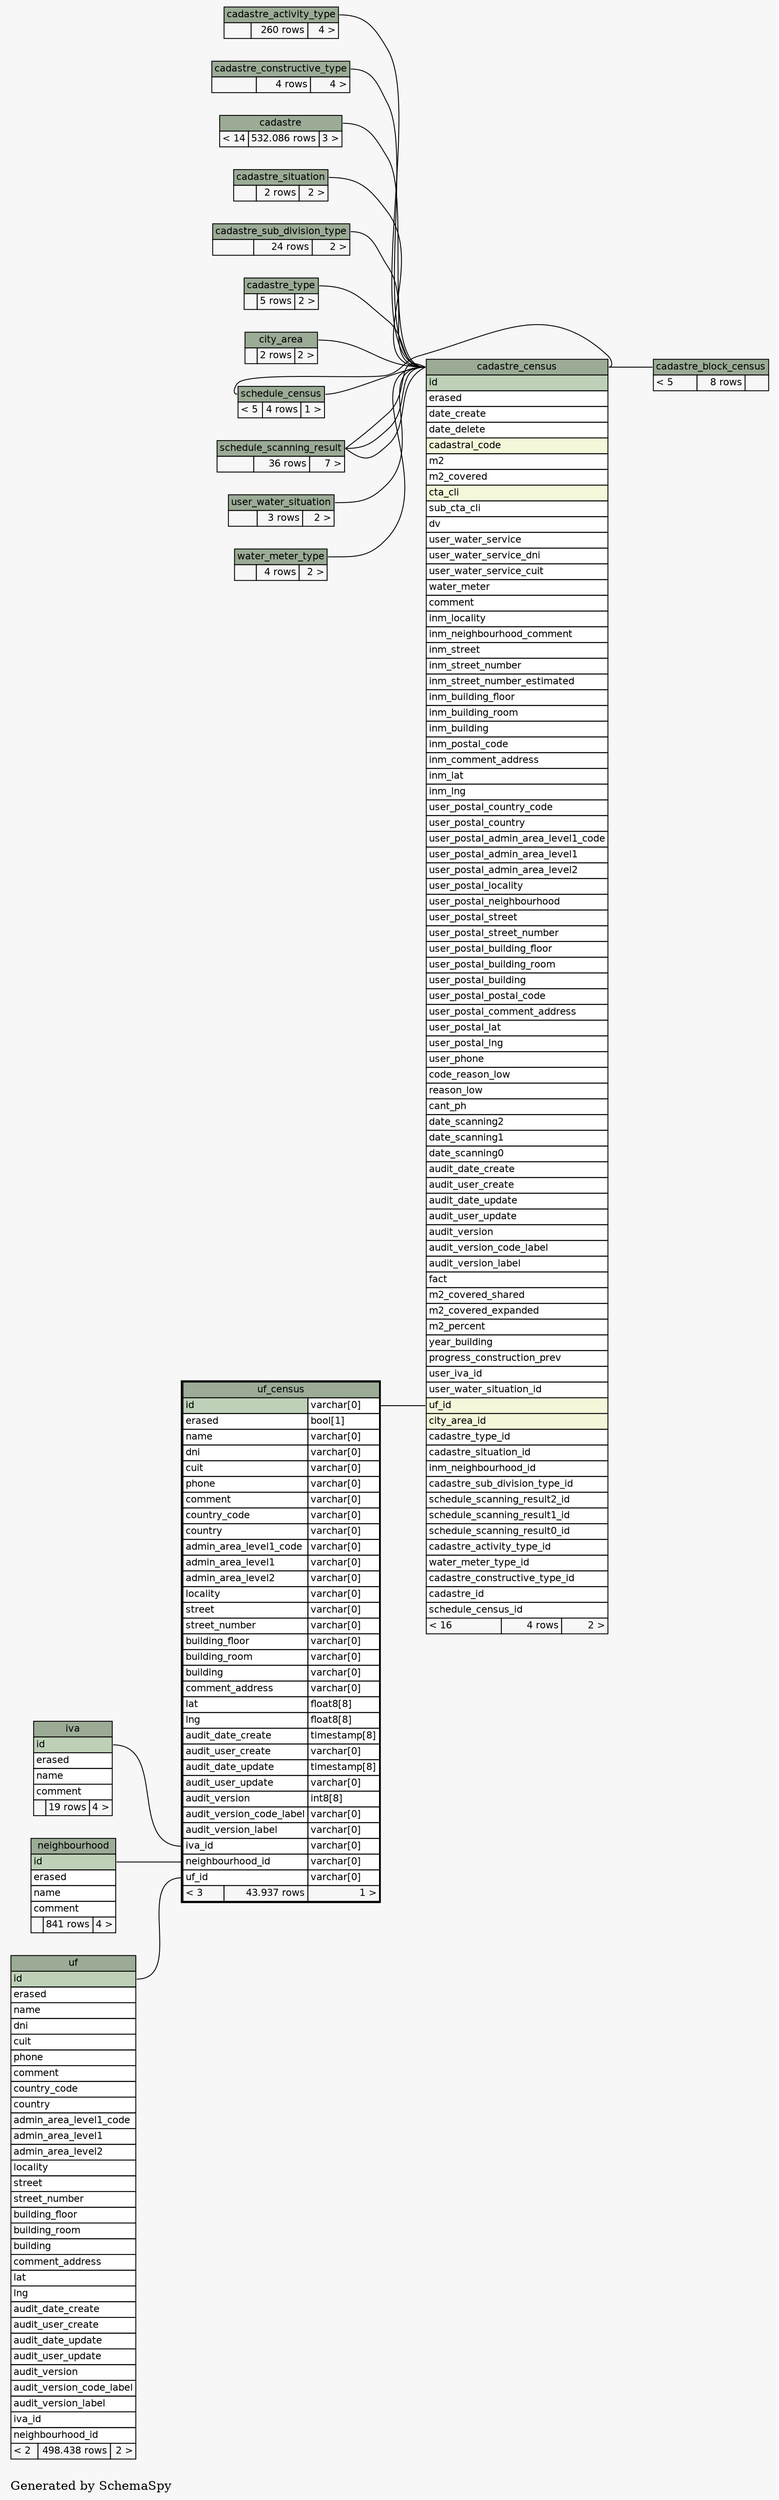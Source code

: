 // dot 2.38.0 on Linux 4.10.0-32-generic
digraph "twoDegreesRelationshipsGraph" {
  graph [
    rankdir="RL"
    bgcolor="#f7f7f7"
    label="\nGenerated by SchemaSpy"
    labeljust="l"
  ];
  node [
    fontname="Helvetica"
    fontsize="11"
    shape="plaintext"
  ];
  edge [
    arrowsize="0.8"
  ];
  "cadastre_block_census":"cadastre_block_census.heading":w -> "cadastre_census":"cadastre_census.heading":e [arrowtail=crowtee arrowhead=none];
  "cadastre_census":"cadastre_census.heading":w -> "cadastre_activity_type":"cadastre_activity_type.heading":e [arrowtail=crowodot arrowhead=none];
  "cadastre_census":"cadastre_census.heading":w -> "cadastre_constructive_type":"cadastre_constructive_type.heading":e [arrowtail=crowodot arrowhead=none];
  "cadastre_census":"cadastre_census.heading":w -> "cadastre":"cadastre.heading":e [arrowtail=crowodot arrowhead=none];
  "cadastre_census":"cadastre_census.heading":w -> "cadastre_situation":"cadastre_situation.heading":e [arrowtail=crowodot arrowhead=none];
  "cadastre_census":"cadastre_census.heading":w -> "cadastre_sub_division_type":"cadastre_sub_division_type.heading":e [arrowtail=crowodot arrowhead=none];
  "cadastre_census":"cadastre_census.heading":w -> "cadastre_type":"cadastre_type.heading":e [arrowtail=crowodot arrowhead=none];
  "cadastre_census":"cadastre_census.heading":w -> "city_area":"city_area.heading":e [arrowtail=crowodot arrowhead=none];
  "cadastre_census":"cadastre_census.heading":w -> "schedule_census":"schedule_census.heading":e [arrowtail=crowodot arrowhead=none];
  "cadastre_census":"cadastre_census.heading":w -> "schedule_scanning_result":"schedule_scanning_result.heading":e [arrowtail=crowodot arrowhead=none];
  "cadastre_census":"cadastre_census.heading":w -> "schedule_scanning_result":"schedule_scanning_result.heading":e [arrowtail=crowodot arrowhead=none];
  "cadastre_census":"cadastre_census.heading":w -> "schedule_scanning_result":"schedule_scanning_result.heading":e [arrowtail=crowodot arrowhead=none];
  "cadastre_census":"uf_id":w -> "uf_census":"id.type":e [arrowtail=crowodot arrowhead=none];
  "cadastre_census":"cadastre_census.heading":w -> "user_water_situation":"user_water_situation.heading":e [arrowtail=crowodot arrowhead=none];
  "cadastre_census":"cadastre_census.heading":w -> "water_meter_type":"water_meter_type.heading":e [arrowtail=crowodot arrowhead=none];
  "schedule_census":"schedule_census.heading":w -> "cadastre_census":"cadastre_census.heading":e [arrowtail=crowtee arrowhead=none];
  "uf_census":"iva_id":w -> "iva":"id":e [arrowtail=crowodot arrowhead=none];
  "uf_census":"neighbourhood_id":w -> "neighbourhood":"id":e [arrowtail=crowodot arrowhead=none];
  "uf_census":"uf_id":w -> "uf":"id":e [arrowtail=crowodot arrowhead=none];
  "cadastre" [
    label=<
    <TABLE BORDER="0" CELLBORDER="1" CELLSPACING="0" BGCOLOR="#ffffff">
      <TR><TD PORT="cadastre.heading" COLSPAN="3" BGCOLOR="#9bab96" ALIGN="CENTER">cadastre</TD></TR>
      <TR><TD ALIGN="LEFT" BGCOLOR="#f7f7f7">&lt; 14</TD><TD ALIGN="RIGHT" BGCOLOR="#f7f7f7">532.086 rows</TD><TD ALIGN="RIGHT" BGCOLOR="#f7f7f7">3 &gt;</TD></TR>
    </TABLE>>
    URL="cadastre.html#graph"
    tooltip="cadastre"
  ];
  "cadastre_activity_type" [
    label=<
    <TABLE BORDER="0" CELLBORDER="1" CELLSPACING="0" BGCOLOR="#ffffff">
      <TR><TD PORT="cadastre_activity_type.heading" COLSPAN="3" BGCOLOR="#9bab96" ALIGN="CENTER">cadastre_activity_type</TD></TR>
      <TR><TD ALIGN="LEFT" BGCOLOR="#f7f7f7">  </TD><TD ALIGN="RIGHT" BGCOLOR="#f7f7f7">260 rows</TD><TD ALIGN="RIGHT" BGCOLOR="#f7f7f7">4 &gt;</TD></TR>
    </TABLE>>
    URL="cadastre_activity_type.html#graph"
    tooltip="cadastre_activity_type"
  ];
  "cadastre_block_census" [
    label=<
    <TABLE BORDER="0" CELLBORDER="1" CELLSPACING="0" BGCOLOR="#ffffff">
      <TR><TD PORT="cadastre_block_census.heading" COLSPAN="3" BGCOLOR="#9bab96" ALIGN="CENTER">cadastre_block_census</TD></TR>
      <TR><TD ALIGN="LEFT" BGCOLOR="#f7f7f7">&lt; 5</TD><TD ALIGN="RIGHT" BGCOLOR="#f7f7f7">8 rows</TD><TD ALIGN="RIGHT" BGCOLOR="#f7f7f7">  </TD></TR>
    </TABLE>>
    URL="cadastre_block_census.html#graph"
    tooltip="cadastre_block_census"
  ];
  "cadastre_census" [
    label=<
    <TABLE BORDER="0" CELLBORDER="1" CELLSPACING="0" BGCOLOR="#ffffff">
      <TR><TD PORT="cadastre_census.heading" COLSPAN="3" BGCOLOR="#9bab96" ALIGN="CENTER">cadastre_census</TD></TR>
      <TR><TD PORT="id" COLSPAN="3" BGCOLOR="#bed1b8" ALIGN="LEFT">id</TD></TR>
      <TR><TD PORT="erased" COLSPAN="3" ALIGN="LEFT">erased</TD></TR>
      <TR><TD PORT="date_create" COLSPAN="3" ALIGN="LEFT">date_create</TD></TR>
      <TR><TD PORT="date_delete" COLSPAN="3" ALIGN="LEFT">date_delete</TD></TR>
      <TR><TD PORT="cadastral_code" COLSPAN="3" BGCOLOR="#f4f7da" ALIGN="LEFT">cadastral_code</TD></TR>
      <TR><TD PORT="m2" COLSPAN="3" ALIGN="LEFT">m2</TD></TR>
      <TR><TD PORT="m2_covered" COLSPAN="3" ALIGN="LEFT">m2_covered</TD></TR>
      <TR><TD PORT="cta_cli" COLSPAN="3" BGCOLOR="#f4f7da" ALIGN="LEFT">cta_cli</TD></TR>
      <TR><TD PORT="sub_cta_cli" COLSPAN="3" ALIGN="LEFT">sub_cta_cli</TD></TR>
      <TR><TD PORT="dv" COLSPAN="3" ALIGN="LEFT">dv</TD></TR>
      <TR><TD PORT="user_water_service" COLSPAN="3" ALIGN="LEFT">user_water_service</TD></TR>
      <TR><TD PORT="user_water_service_dni" COLSPAN="3" ALIGN="LEFT">user_water_service_dni</TD></TR>
      <TR><TD PORT="user_water_service_cuit" COLSPAN="3" ALIGN="LEFT">user_water_service_cuit</TD></TR>
      <TR><TD PORT="water_meter" COLSPAN="3" ALIGN="LEFT">water_meter</TD></TR>
      <TR><TD PORT="comment" COLSPAN="3" ALIGN="LEFT">comment</TD></TR>
      <TR><TD PORT="inm_locality" COLSPAN="3" ALIGN="LEFT">inm_locality</TD></TR>
      <TR><TD PORT="inm_neighbourhood_comment" COLSPAN="3" ALIGN="LEFT">inm_neighbourhood_comment</TD></TR>
      <TR><TD PORT="inm_street" COLSPAN="3" ALIGN="LEFT">inm_street</TD></TR>
      <TR><TD PORT="inm_street_number" COLSPAN="3" ALIGN="LEFT">inm_street_number</TD></TR>
      <TR><TD PORT="inm_street_number_estimated" COLSPAN="3" ALIGN="LEFT">inm_street_number_estimated</TD></TR>
      <TR><TD PORT="inm_building_floor" COLSPAN="3" ALIGN="LEFT">inm_building_floor</TD></TR>
      <TR><TD PORT="inm_building_room" COLSPAN="3" ALIGN="LEFT">inm_building_room</TD></TR>
      <TR><TD PORT="inm_building" COLSPAN="3" ALIGN="LEFT">inm_building</TD></TR>
      <TR><TD PORT="inm_postal_code" COLSPAN="3" ALIGN="LEFT">inm_postal_code</TD></TR>
      <TR><TD PORT="inm_comment_address" COLSPAN="3" ALIGN="LEFT">inm_comment_address</TD></TR>
      <TR><TD PORT="inm_lat" COLSPAN="3" ALIGN="LEFT">inm_lat</TD></TR>
      <TR><TD PORT="inm_lng" COLSPAN="3" ALIGN="LEFT">inm_lng</TD></TR>
      <TR><TD PORT="user_postal_country_code" COLSPAN="3" ALIGN="LEFT">user_postal_country_code</TD></TR>
      <TR><TD PORT="user_postal_country" COLSPAN="3" ALIGN="LEFT">user_postal_country</TD></TR>
      <TR><TD PORT="user_postal_admin_area_level1_code" COLSPAN="3" ALIGN="LEFT">user_postal_admin_area_level1_code</TD></TR>
      <TR><TD PORT="user_postal_admin_area_level1" COLSPAN="3" ALIGN="LEFT">user_postal_admin_area_level1</TD></TR>
      <TR><TD PORT="user_postal_admin_area_level2" COLSPAN="3" ALIGN="LEFT">user_postal_admin_area_level2</TD></TR>
      <TR><TD PORT="user_postal_locality" COLSPAN="3" ALIGN="LEFT">user_postal_locality</TD></TR>
      <TR><TD PORT="user_postal_neighbourhood" COLSPAN="3" ALIGN="LEFT">user_postal_neighbourhood</TD></TR>
      <TR><TD PORT="user_postal_street" COLSPAN="3" ALIGN="LEFT">user_postal_street</TD></TR>
      <TR><TD PORT="user_postal_street_number" COLSPAN="3" ALIGN="LEFT">user_postal_street_number</TD></TR>
      <TR><TD PORT="user_postal_building_floor" COLSPAN="3" ALIGN="LEFT">user_postal_building_floor</TD></TR>
      <TR><TD PORT="user_postal_building_room" COLSPAN="3" ALIGN="LEFT">user_postal_building_room</TD></TR>
      <TR><TD PORT="user_postal_building" COLSPAN="3" ALIGN="LEFT">user_postal_building</TD></TR>
      <TR><TD PORT="user_postal_postal_code" COLSPAN="3" ALIGN="LEFT">user_postal_postal_code</TD></TR>
      <TR><TD PORT="user_postal_comment_address" COLSPAN="3" ALIGN="LEFT">user_postal_comment_address</TD></TR>
      <TR><TD PORT="user_postal_lat" COLSPAN="3" ALIGN="LEFT">user_postal_lat</TD></TR>
      <TR><TD PORT="user_postal_lng" COLSPAN="3" ALIGN="LEFT">user_postal_lng</TD></TR>
      <TR><TD PORT="user_phone" COLSPAN="3" ALIGN="LEFT">user_phone</TD></TR>
      <TR><TD PORT="code_reason_low" COLSPAN="3" ALIGN="LEFT">code_reason_low</TD></TR>
      <TR><TD PORT="reason_low" COLSPAN="3" ALIGN="LEFT">reason_low</TD></TR>
      <TR><TD PORT="cant_ph" COLSPAN="3" ALIGN="LEFT">cant_ph</TD></TR>
      <TR><TD PORT="date_scanning2" COLSPAN="3" ALIGN="LEFT">date_scanning2</TD></TR>
      <TR><TD PORT="date_scanning1" COLSPAN="3" ALIGN="LEFT">date_scanning1</TD></TR>
      <TR><TD PORT="date_scanning0" COLSPAN="3" ALIGN="LEFT">date_scanning0</TD></TR>
      <TR><TD PORT="audit_date_create" COLSPAN="3" ALIGN="LEFT">audit_date_create</TD></TR>
      <TR><TD PORT="audit_user_create" COLSPAN="3" ALIGN="LEFT">audit_user_create</TD></TR>
      <TR><TD PORT="audit_date_update" COLSPAN="3" ALIGN="LEFT">audit_date_update</TD></TR>
      <TR><TD PORT="audit_user_update" COLSPAN="3" ALIGN="LEFT">audit_user_update</TD></TR>
      <TR><TD PORT="audit_version" COLSPAN="3" ALIGN="LEFT">audit_version</TD></TR>
      <TR><TD PORT="audit_version_code_label" COLSPAN="3" ALIGN="LEFT">audit_version_code_label</TD></TR>
      <TR><TD PORT="audit_version_label" COLSPAN="3" ALIGN="LEFT">audit_version_label</TD></TR>
      <TR><TD PORT="fact" COLSPAN="3" ALIGN="LEFT">fact</TD></TR>
      <TR><TD PORT="m2_covered_shared" COLSPAN="3" ALIGN="LEFT">m2_covered_shared</TD></TR>
      <TR><TD PORT="m2_covered_expanded" COLSPAN="3" ALIGN="LEFT">m2_covered_expanded</TD></TR>
      <TR><TD PORT="m2_percent" COLSPAN="3" ALIGN="LEFT">m2_percent</TD></TR>
      <TR><TD PORT="year_building" COLSPAN="3" ALIGN="LEFT">year_building</TD></TR>
      <TR><TD PORT="progress_construction_prev" COLSPAN="3" ALIGN="LEFT">progress_construction_prev</TD></TR>
      <TR><TD PORT="user_iva_id" COLSPAN="3" ALIGN="LEFT">user_iva_id</TD></TR>
      <TR><TD PORT="user_water_situation_id" COLSPAN="3" ALIGN="LEFT">user_water_situation_id</TD></TR>
      <TR><TD PORT="uf_id" COLSPAN="3" BGCOLOR="#f4f7da" ALIGN="LEFT">uf_id</TD></TR>
      <TR><TD PORT="city_area_id" COLSPAN="3" BGCOLOR="#f4f7da" ALIGN="LEFT">city_area_id</TD></TR>
      <TR><TD PORT="cadastre_type_id" COLSPAN="3" ALIGN="LEFT">cadastre_type_id</TD></TR>
      <TR><TD PORT="cadastre_situation_id" COLSPAN="3" ALIGN="LEFT">cadastre_situation_id</TD></TR>
      <TR><TD PORT="inm_neighbourhood_id" COLSPAN="3" ALIGN="LEFT">inm_neighbourhood_id</TD></TR>
      <TR><TD PORT="cadastre_sub_division_type_id" COLSPAN="3" ALIGN="LEFT">cadastre_sub_division_type_id</TD></TR>
      <TR><TD PORT="schedule_scanning_result2_id" COLSPAN="3" ALIGN="LEFT">schedule_scanning_result2_id</TD></TR>
      <TR><TD PORT="schedule_scanning_result1_id" COLSPAN="3" ALIGN="LEFT">schedule_scanning_result1_id</TD></TR>
      <TR><TD PORT="schedule_scanning_result0_id" COLSPAN="3" ALIGN="LEFT">schedule_scanning_result0_id</TD></TR>
      <TR><TD PORT="cadastre_activity_type_id" COLSPAN="3" ALIGN="LEFT">cadastre_activity_type_id</TD></TR>
      <TR><TD PORT="water_meter_type_id" COLSPAN="3" ALIGN="LEFT">water_meter_type_id</TD></TR>
      <TR><TD PORT="cadastre_constructive_type_id" COLSPAN="3" ALIGN="LEFT">cadastre_constructive_type_id</TD></TR>
      <TR><TD PORT="cadastre_id" COLSPAN="3" ALIGN="LEFT">cadastre_id</TD></TR>
      <TR><TD PORT="schedule_census_id" COLSPAN="3" ALIGN="LEFT">schedule_census_id</TD></TR>
      <TR><TD ALIGN="LEFT" BGCOLOR="#f7f7f7">&lt; 16</TD><TD ALIGN="RIGHT" BGCOLOR="#f7f7f7">4 rows</TD><TD ALIGN="RIGHT" BGCOLOR="#f7f7f7">2 &gt;</TD></TR>
    </TABLE>>
    URL="cadastre_census.html#graph"
    tooltip="cadastre_census"
  ];
  "cadastre_constructive_type" [
    label=<
    <TABLE BORDER="0" CELLBORDER="1" CELLSPACING="0" BGCOLOR="#ffffff">
      <TR><TD PORT="cadastre_constructive_type.heading" COLSPAN="3" BGCOLOR="#9bab96" ALIGN="CENTER">cadastre_constructive_type</TD></TR>
      <TR><TD ALIGN="LEFT" BGCOLOR="#f7f7f7">  </TD><TD ALIGN="RIGHT" BGCOLOR="#f7f7f7">4 rows</TD><TD ALIGN="RIGHT" BGCOLOR="#f7f7f7">4 &gt;</TD></TR>
    </TABLE>>
    URL="cadastre_constructive_type.html#graph"
    tooltip="cadastre_constructive_type"
  ];
  "cadastre_situation" [
    label=<
    <TABLE BORDER="0" CELLBORDER="1" CELLSPACING="0" BGCOLOR="#ffffff">
      <TR><TD PORT="cadastre_situation.heading" COLSPAN="3" BGCOLOR="#9bab96" ALIGN="CENTER">cadastre_situation</TD></TR>
      <TR><TD ALIGN="LEFT" BGCOLOR="#f7f7f7">  </TD><TD ALIGN="RIGHT" BGCOLOR="#f7f7f7">2 rows</TD><TD ALIGN="RIGHT" BGCOLOR="#f7f7f7">2 &gt;</TD></TR>
    </TABLE>>
    URL="cadastre_situation.html#graph"
    tooltip="cadastre_situation"
  ];
  "cadastre_sub_division_type" [
    label=<
    <TABLE BORDER="0" CELLBORDER="1" CELLSPACING="0" BGCOLOR="#ffffff">
      <TR><TD PORT="cadastre_sub_division_type.heading" COLSPAN="3" BGCOLOR="#9bab96" ALIGN="CENTER">cadastre_sub_division_type</TD></TR>
      <TR><TD ALIGN="LEFT" BGCOLOR="#f7f7f7">  </TD><TD ALIGN="RIGHT" BGCOLOR="#f7f7f7">24 rows</TD><TD ALIGN="RIGHT" BGCOLOR="#f7f7f7">2 &gt;</TD></TR>
    </TABLE>>
    URL="cadastre_sub_division_type.html#graph"
    tooltip="cadastre_sub_division_type"
  ];
  "cadastre_type" [
    label=<
    <TABLE BORDER="0" CELLBORDER="1" CELLSPACING="0" BGCOLOR="#ffffff">
      <TR><TD PORT="cadastre_type.heading" COLSPAN="3" BGCOLOR="#9bab96" ALIGN="CENTER">cadastre_type</TD></TR>
      <TR><TD ALIGN="LEFT" BGCOLOR="#f7f7f7">  </TD><TD ALIGN="RIGHT" BGCOLOR="#f7f7f7">5 rows</TD><TD ALIGN="RIGHT" BGCOLOR="#f7f7f7">2 &gt;</TD></TR>
    </TABLE>>
    URL="cadastre_type.html#graph"
    tooltip="cadastre_type"
  ];
  "city_area" [
    label=<
    <TABLE BORDER="0" CELLBORDER="1" CELLSPACING="0" BGCOLOR="#ffffff">
      <TR><TD PORT="city_area.heading" COLSPAN="3" BGCOLOR="#9bab96" ALIGN="CENTER">city_area</TD></TR>
      <TR><TD ALIGN="LEFT" BGCOLOR="#f7f7f7">  </TD><TD ALIGN="RIGHT" BGCOLOR="#f7f7f7">2 rows</TD><TD ALIGN="RIGHT" BGCOLOR="#f7f7f7">2 &gt;</TD></TR>
    </TABLE>>
    URL="city_area.html#graph"
    tooltip="city_area"
  ];
  "iva" [
    label=<
    <TABLE BORDER="0" CELLBORDER="1" CELLSPACING="0" BGCOLOR="#ffffff">
      <TR><TD PORT="iva.heading" COLSPAN="3" BGCOLOR="#9bab96" ALIGN="CENTER">iva</TD></TR>
      <TR><TD PORT="id" COLSPAN="3" BGCOLOR="#bed1b8" ALIGN="LEFT">id</TD></TR>
      <TR><TD PORT="erased" COLSPAN="3" ALIGN="LEFT">erased</TD></TR>
      <TR><TD PORT="name" COLSPAN="3" ALIGN="LEFT">name</TD></TR>
      <TR><TD PORT="comment" COLSPAN="3" ALIGN="LEFT">comment</TD></TR>
      <TR><TD ALIGN="LEFT" BGCOLOR="#f7f7f7">  </TD><TD ALIGN="RIGHT" BGCOLOR="#f7f7f7">19 rows</TD><TD ALIGN="RIGHT" BGCOLOR="#f7f7f7">4 &gt;</TD></TR>
    </TABLE>>
    URL="iva.html#graph"
    tooltip="iva"
  ];
  "neighbourhood" [
    label=<
    <TABLE BORDER="0" CELLBORDER="1" CELLSPACING="0" BGCOLOR="#ffffff">
      <TR><TD PORT="neighbourhood.heading" COLSPAN="3" BGCOLOR="#9bab96" ALIGN="CENTER">neighbourhood</TD></TR>
      <TR><TD PORT="id" COLSPAN="3" BGCOLOR="#bed1b8" ALIGN="LEFT">id</TD></TR>
      <TR><TD PORT="erased" COLSPAN="3" ALIGN="LEFT">erased</TD></TR>
      <TR><TD PORT="name" COLSPAN="3" ALIGN="LEFT">name</TD></TR>
      <TR><TD PORT="comment" COLSPAN="3" ALIGN="LEFT">comment</TD></TR>
      <TR><TD ALIGN="LEFT" BGCOLOR="#f7f7f7">  </TD><TD ALIGN="RIGHT" BGCOLOR="#f7f7f7">841 rows</TD><TD ALIGN="RIGHT" BGCOLOR="#f7f7f7">4 &gt;</TD></TR>
    </TABLE>>
    URL="neighbourhood.html#graph"
    tooltip="neighbourhood"
  ];
  "schedule_census" [
    label=<
    <TABLE BORDER="0" CELLBORDER="1" CELLSPACING="0" BGCOLOR="#ffffff">
      <TR><TD PORT="schedule_census.heading" COLSPAN="3" BGCOLOR="#9bab96" ALIGN="CENTER">schedule_census</TD></TR>
      <TR><TD ALIGN="LEFT" BGCOLOR="#f7f7f7">&lt; 5</TD><TD ALIGN="RIGHT" BGCOLOR="#f7f7f7">4 rows</TD><TD ALIGN="RIGHT" BGCOLOR="#f7f7f7">1 &gt;</TD></TR>
    </TABLE>>
    URL="schedule_census.html#graph"
    tooltip="schedule_census"
  ];
  "schedule_scanning_result" [
    label=<
    <TABLE BORDER="0" CELLBORDER="1" CELLSPACING="0" BGCOLOR="#ffffff">
      <TR><TD PORT="schedule_scanning_result.heading" COLSPAN="3" BGCOLOR="#9bab96" ALIGN="CENTER">schedule_scanning_result</TD></TR>
      <TR><TD ALIGN="LEFT" BGCOLOR="#f7f7f7">  </TD><TD ALIGN="RIGHT" BGCOLOR="#f7f7f7">36 rows</TD><TD ALIGN="RIGHT" BGCOLOR="#f7f7f7">7 &gt;</TD></TR>
    </TABLE>>
    URL="schedule_scanning_result.html#graph"
    tooltip="schedule_scanning_result"
  ];
  "uf" [
    label=<
    <TABLE BORDER="0" CELLBORDER="1" CELLSPACING="0" BGCOLOR="#ffffff">
      <TR><TD PORT="uf.heading" COLSPAN="3" BGCOLOR="#9bab96" ALIGN="CENTER">uf</TD></TR>
      <TR><TD PORT="id" COLSPAN="3" BGCOLOR="#bed1b8" ALIGN="LEFT">id</TD></TR>
      <TR><TD PORT="erased" COLSPAN="3" ALIGN="LEFT">erased</TD></TR>
      <TR><TD PORT="name" COLSPAN="3" ALIGN="LEFT">name</TD></TR>
      <TR><TD PORT="dni" COLSPAN="3" ALIGN="LEFT">dni</TD></TR>
      <TR><TD PORT="cuit" COLSPAN="3" ALIGN="LEFT">cuit</TD></TR>
      <TR><TD PORT="phone" COLSPAN="3" ALIGN="LEFT">phone</TD></TR>
      <TR><TD PORT="comment" COLSPAN="3" ALIGN="LEFT">comment</TD></TR>
      <TR><TD PORT="country_code" COLSPAN="3" ALIGN="LEFT">country_code</TD></TR>
      <TR><TD PORT="country" COLSPAN="3" ALIGN="LEFT">country</TD></TR>
      <TR><TD PORT="admin_area_level1_code" COLSPAN="3" ALIGN="LEFT">admin_area_level1_code</TD></TR>
      <TR><TD PORT="admin_area_level1" COLSPAN="3" ALIGN="LEFT">admin_area_level1</TD></TR>
      <TR><TD PORT="admin_area_level2" COLSPAN="3" ALIGN="LEFT">admin_area_level2</TD></TR>
      <TR><TD PORT="locality" COLSPAN="3" ALIGN="LEFT">locality</TD></TR>
      <TR><TD PORT="street" COLSPAN="3" ALIGN="LEFT">street</TD></TR>
      <TR><TD PORT="street_number" COLSPAN="3" ALIGN="LEFT">street_number</TD></TR>
      <TR><TD PORT="building_floor" COLSPAN="3" ALIGN="LEFT">building_floor</TD></TR>
      <TR><TD PORT="building_room" COLSPAN="3" ALIGN="LEFT">building_room</TD></TR>
      <TR><TD PORT="building" COLSPAN="3" ALIGN="LEFT">building</TD></TR>
      <TR><TD PORT="comment_address" COLSPAN="3" ALIGN="LEFT">comment_address</TD></TR>
      <TR><TD PORT="lat" COLSPAN="3" ALIGN="LEFT">lat</TD></TR>
      <TR><TD PORT="lng" COLSPAN="3" ALIGN="LEFT">lng</TD></TR>
      <TR><TD PORT="audit_date_create" COLSPAN="3" ALIGN="LEFT">audit_date_create</TD></TR>
      <TR><TD PORT="audit_user_create" COLSPAN="3" ALIGN="LEFT">audit_user_create</TD></TR>
      <TR><TD PORT="audit_date_update" COLSPAN="3" ALIGN="LEFT">audit_date_update</TD></TR>
      <TR><TD PORT="audit_user_update" COLSPAN="3" ALIGN="LEFT">audit_user_update</TD></TR>
      <TR><TD PORT="audit_version" COLSPAN="3" ALIGN="LEFT">audit_version</TD></TR>
      <TR><TD PORT="audit_version_code_label" COLSPAN="3" ALIGN="LEFT">audit_version_code_label</TD></TR>
      <TR><TD PORT="audit_version_label" COLSPAN="3" ALIGN="LEFT">audit_version_label</TD></TR>
      <TR><TD PORT="iva_id" COLSPAN="3" ALIGN="LEFT">iva_id</TD></TR>
      <TR><TD PORT="neighbourhood_id" COLSPAN="3" ALIGN="LEFT">neighbourhood_id</TD></TR>
      <TR><TD ALIGN="LEFT" BGCOLOR="#f7f7f7">&lt; 2</TD><TD ALIGN="RIGHT" BGCOLOR="#f7f7f7">498.438 rows</TD><TD ALIGN="RIGHT" BGCOLOR="#f7f7f7">2 &gt;</TD></TR>
    </TABLE>>
    URL="uf.html#graph"
    tooltip="uf"
  ];
  "uf_census" [
    label=<
    <TABLE BORDER="2" CELLBORDER="1" CELLSPACING="0" BGCOLOR="#ffffff">
      <TR><TD PORT="uf_census.heading" COLSPAN="3" BGCOLOR="#9bab96" ALIGN="CENTER">uf_census</TD></TR>
      <TR><TD PORT="id" COLSPAN="2" BGCOLOR="#bed1b8" ALIGN="LEFT">id</TD><TD PORT="id.type" ALIGN="LEFT">varchar[0]</TD></TR>
      <TR><TD PORT="erased" COLSPAN="2" ALIGN="LEFT">erased</TD><TD PORT="erased.type" ALIGN="LEFT">bool[1]</TD></TR>
      <TR><TD PORT="name" COLSPAN="2" ALIGN="LEFT">name</TD><TD PORT="name.type" ALIGN="LEFT">varchar[0]</TD></TR>
      <TR><TD PORT="dni" COLSPAN="2" ALIGN="LEFT">dni</TD><TD PORT="dni.type" ALIGN="LEFT">varchar[0]</TD></TR>
      <TR><TD PORT="cuit" COLSPAN="2" ALIGN="LEFT">cuit</TD><TD PORT="cuit.type" ALIGN="LEFT">varchar[0]</TD></TR>
      <TR><TD PORT="phone" COLSPAN="2" ALIGN="LEFT">phone</TD><TD PORT="phone.type" ALIGN="LEFT">varchar[0]</TD></TR>
      <TR><TD PORT="comment" COLSPAN="2" ALIGN="LEFT">comment</TD><TD PORT="comment.type" ALIGN="LEFT">varchar[0]</TD></TR>
      <TR><TD PORT="country_code" COLSPAN="2" ALIGN="LEFT">country_code</TD><TD PORT="country_code.type" ALIGN="LEFT">varchar[0]</TD></TR>
      <TR><TD PORT="country" COLSPAN="2" ALIGN="LEFT">country</TD><TD PORT="country.type" ALIGN="LEFT">varchar[0]</TD></TR>
      <TR><TD PORT="admin_area_level1_code" COLSPAN="2" ALIGN="LEFT">admin_area_level1_code</TD><TD PORT="admin_area_level1_code.type" ALIGN="LEFT">varchar[0]</TD></TR>
      <TR><TD PORT="admin_area_level1" COLSPAN="2" ALIGN="LEFT">admin_area_level1</TD><TD PORT="admin_area_level1.type" ALIGN="LEFT">varchar[0]</TD></TR>
      <TR><TD PORT="admin_area_level2" COLSPAN="2" ALIGN="LEFT">admin_area_level2</TD><TD PORT="admin_area_level2.type" ALIGN="LEFT">varchar[0]</TD></TR>
      <TR><TD PORT="locality" COLSPAN="2" ALIGN="LEFT">locality</TD><TD PORT="locality.type" ALIGN="LEFT">varchar[0]</TD></TR>
      <TR><TD PORT="street" COLSPAN="2" ALIGN="LEFT">street</TD><TD PORT="street.type" ALIGN="LEFT">varchar[0]</TD></TR>
      <TR><TD PORT="street_number" COLSPAN="2" ALIGN="LEFT">street_number</TD><TD PORT="street_number.type" ALIGN="LEFT">varchar[0]</TD></TR>
      <TR><TD PORT="building_floor" COLSPAN="2" ALIGN="LEFT">building_floor</TD><TD PORT="building_floor.type" ALIGN="LEFT">varchar[0]</TD></TR>
      <TR><TD PORT="building_room" COLSPAN="2" ALIGN="LEFT">building_room</TD><TD PORT="building_room.type" ALIGN="LEFT">varchar[0]</TD></TR>
      <TR><TD PORT="building" COLSPAN="2" ALIGN="LEFT">building</TD><TD PORT="building.type" ALIGN="LEFT">varchar[0]</TD></TR>
      <TR><TD PORT="comment_address" COLSPAN="2" ALIGN="LEFT">comment_address</TD><TD PORT="comment_address.type" ALIGN="LEFT">varchar[0]</TD></TR>
      <TR><TD PORT="lat" COLSPAN="2" ALIGN="LEFT">lat</TD><TD PORT="lat.type" ALIGN="LEFT">float8[8]</TD></TR>
      <TR><TD PORT="lng" COLSPAN="2" ALIGN="LEFT">lng</TD><TD PORT="lng.type" ALIGN="LEFT">float8[8]</TD></TR>
      <TR><TD PORT="audit_date_create" COLSPAN="2" ALIGN="LEFT">audit_date_create</TD><TD PORT="audit_date_create.type" ALIGN="LEFT">timestamp[8]</TD></TR>
      <TR><TD PORT="audit_user_create" COLSPAN="2" ALIGN="LEFT">audit_user_create</TD><TD PORT="audit_user_create.type" ALIGN="LEFT">varchar[0]</TD></TR>
      <TR><TD PORT="audit_date_update" COLSPAN="2" ALIGN="LEFT">audit_date_update</TD><TD PORT="audit_date_update.type" ALIGN="LEFT">timestamp[8]</TD></TR>
      <TR><TD PORT="audit_user_update" COLSPAN="2" ALIGN="LEFT">audit_user_update</TD><TD PORT="audit_user_update.type" ALIGN="LEFT">varchar[0]</TD></TR>
      <TR><TD PORT="audit_version" COLSPAN="2" ALIGN="LEFT">audit_version</TD><TD PORT="audit_version.type" ALIGN="LEFT">int8[8]</TD></TR>
      <TR><TD PORT="audit_version_code_label" COLSPAN="2" ALIGN="LEFT">audit_version_code_label</TD><TD PORT="audit_version_code_label.type" ALIGN="LEFT">varchar[0]</TD></TR>
      <TR><TD PORT="audit_version_label" COLSPAN="2" ALIGN="LEFT">audit_version_label</TD><TD PORT="audit_version_label.type" ALIGN="LEFT">varchar[0]</TD></TR>
      <TR><TD PORT="iva_id" COLSPAN="2" ALIGN="LEFT">iva_id</TD><TD PORT="iva_id.type" ALIGN="LEFT">varchar[0]</TD></TR>
      <TR><TD PORT="neighbourhood_id" COLSPAN="2" ALIGN="LEFT">neighbourhood_id</TD><TD PORT="neighbourhood_id.type" ALIGN="LEFT">varchar[0]</TD></TR>
      <TR><TD PORT="uf_id" COLSPAN="2" ALIGN="LEFT">uf_id</TD><TD PORT="uf_id.type" ALIGN="LEFT">varchar[0]</TD></TR>
      <TR><TD ALIGN="LEFT" BGCOLOR="#f7f7f7">&lt; 3</TD><TD ALIGN="RIGHT" BGCOLOR="#f7f7f7">43.937 rows</TD><TD ALIGN="RIGHT" BGCOLOR="#f7f7f7">1 &gt;</TD></TR>
    </TABLE>>
    URL="uf_census.html#"
    tooltip="uf_census"
  ];
  "user_water_situation" [
    label=<
    <TABLE BORDER="0" CELLBORDER="1" CELLSPACING="0" BGCOLOR="#ffffff">
      <TR><TD PORT="user_water_situation.heading" COLSPAN="3" BGCOLOR="#9bab96" ALIGN="CENTER">user_water_situation</TD></TR>
      <TR><TD ALIGN="LEFT" BGCOLOR="#f7f7f7">  </TD><TD ALIGN="RIGHT" BGCOLOR="#f7f7f7">3 rows</TD><TD ALIGN="RIGHT" BGCOLOR="#f7f7f7">2 &gt;</TD></TR>
    </TABLE>>
    URL="user_water_situation.html#graph"
    tooltip="user_water_situation"
  ];
  "water_meter_type" [
    label=<
    <TABLE BORDER="0" CELLBORDER="1" CELLSPACING="0" BGCOLOR="#ffffff">
      <TR><TD PORT="water_meter_type.heading" COLSPAN="3" BGCOLOR="#9bab96" ALIGN="CENTER">water_meter_type</TD></TR>
      <TR><TD ALIGN="LEFT" BGCOLOR="#f7f7f7">  </TD><TD ALIGN="RIGHT" BGCOLOR="#f7f7f7">4 rows</TD><TD ALIGN="RIGHT" BGCOLOR="#f7f7f7">2 &gt;</TD></TR>
    </TABLE>>
    URL="water_meter_type.html#graph"
    tooltip="water_meter_type"
  ];
}
